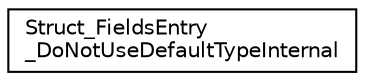 digraph "类继承关系图"
{
 // LATEX_PDF_SIZE
  edge [fontname="Helvetica",fontsize="10",labelfontname="Helvetica",labelfontsize="10"];
  node [fontname="Helvetica",fontsize="10",shape=record];
  rankdir="LR";
  Node0 [label="Struct_FieldsEntry\l_DoNotUseDefaultTypeInternal",height=0.2,width=0.4,color="black", fillcolor="white", style="filled",URL="$structStruct__FieldsEntry__DoNotUseDefaultTypeInternal.html",tooltip=" "];
}
